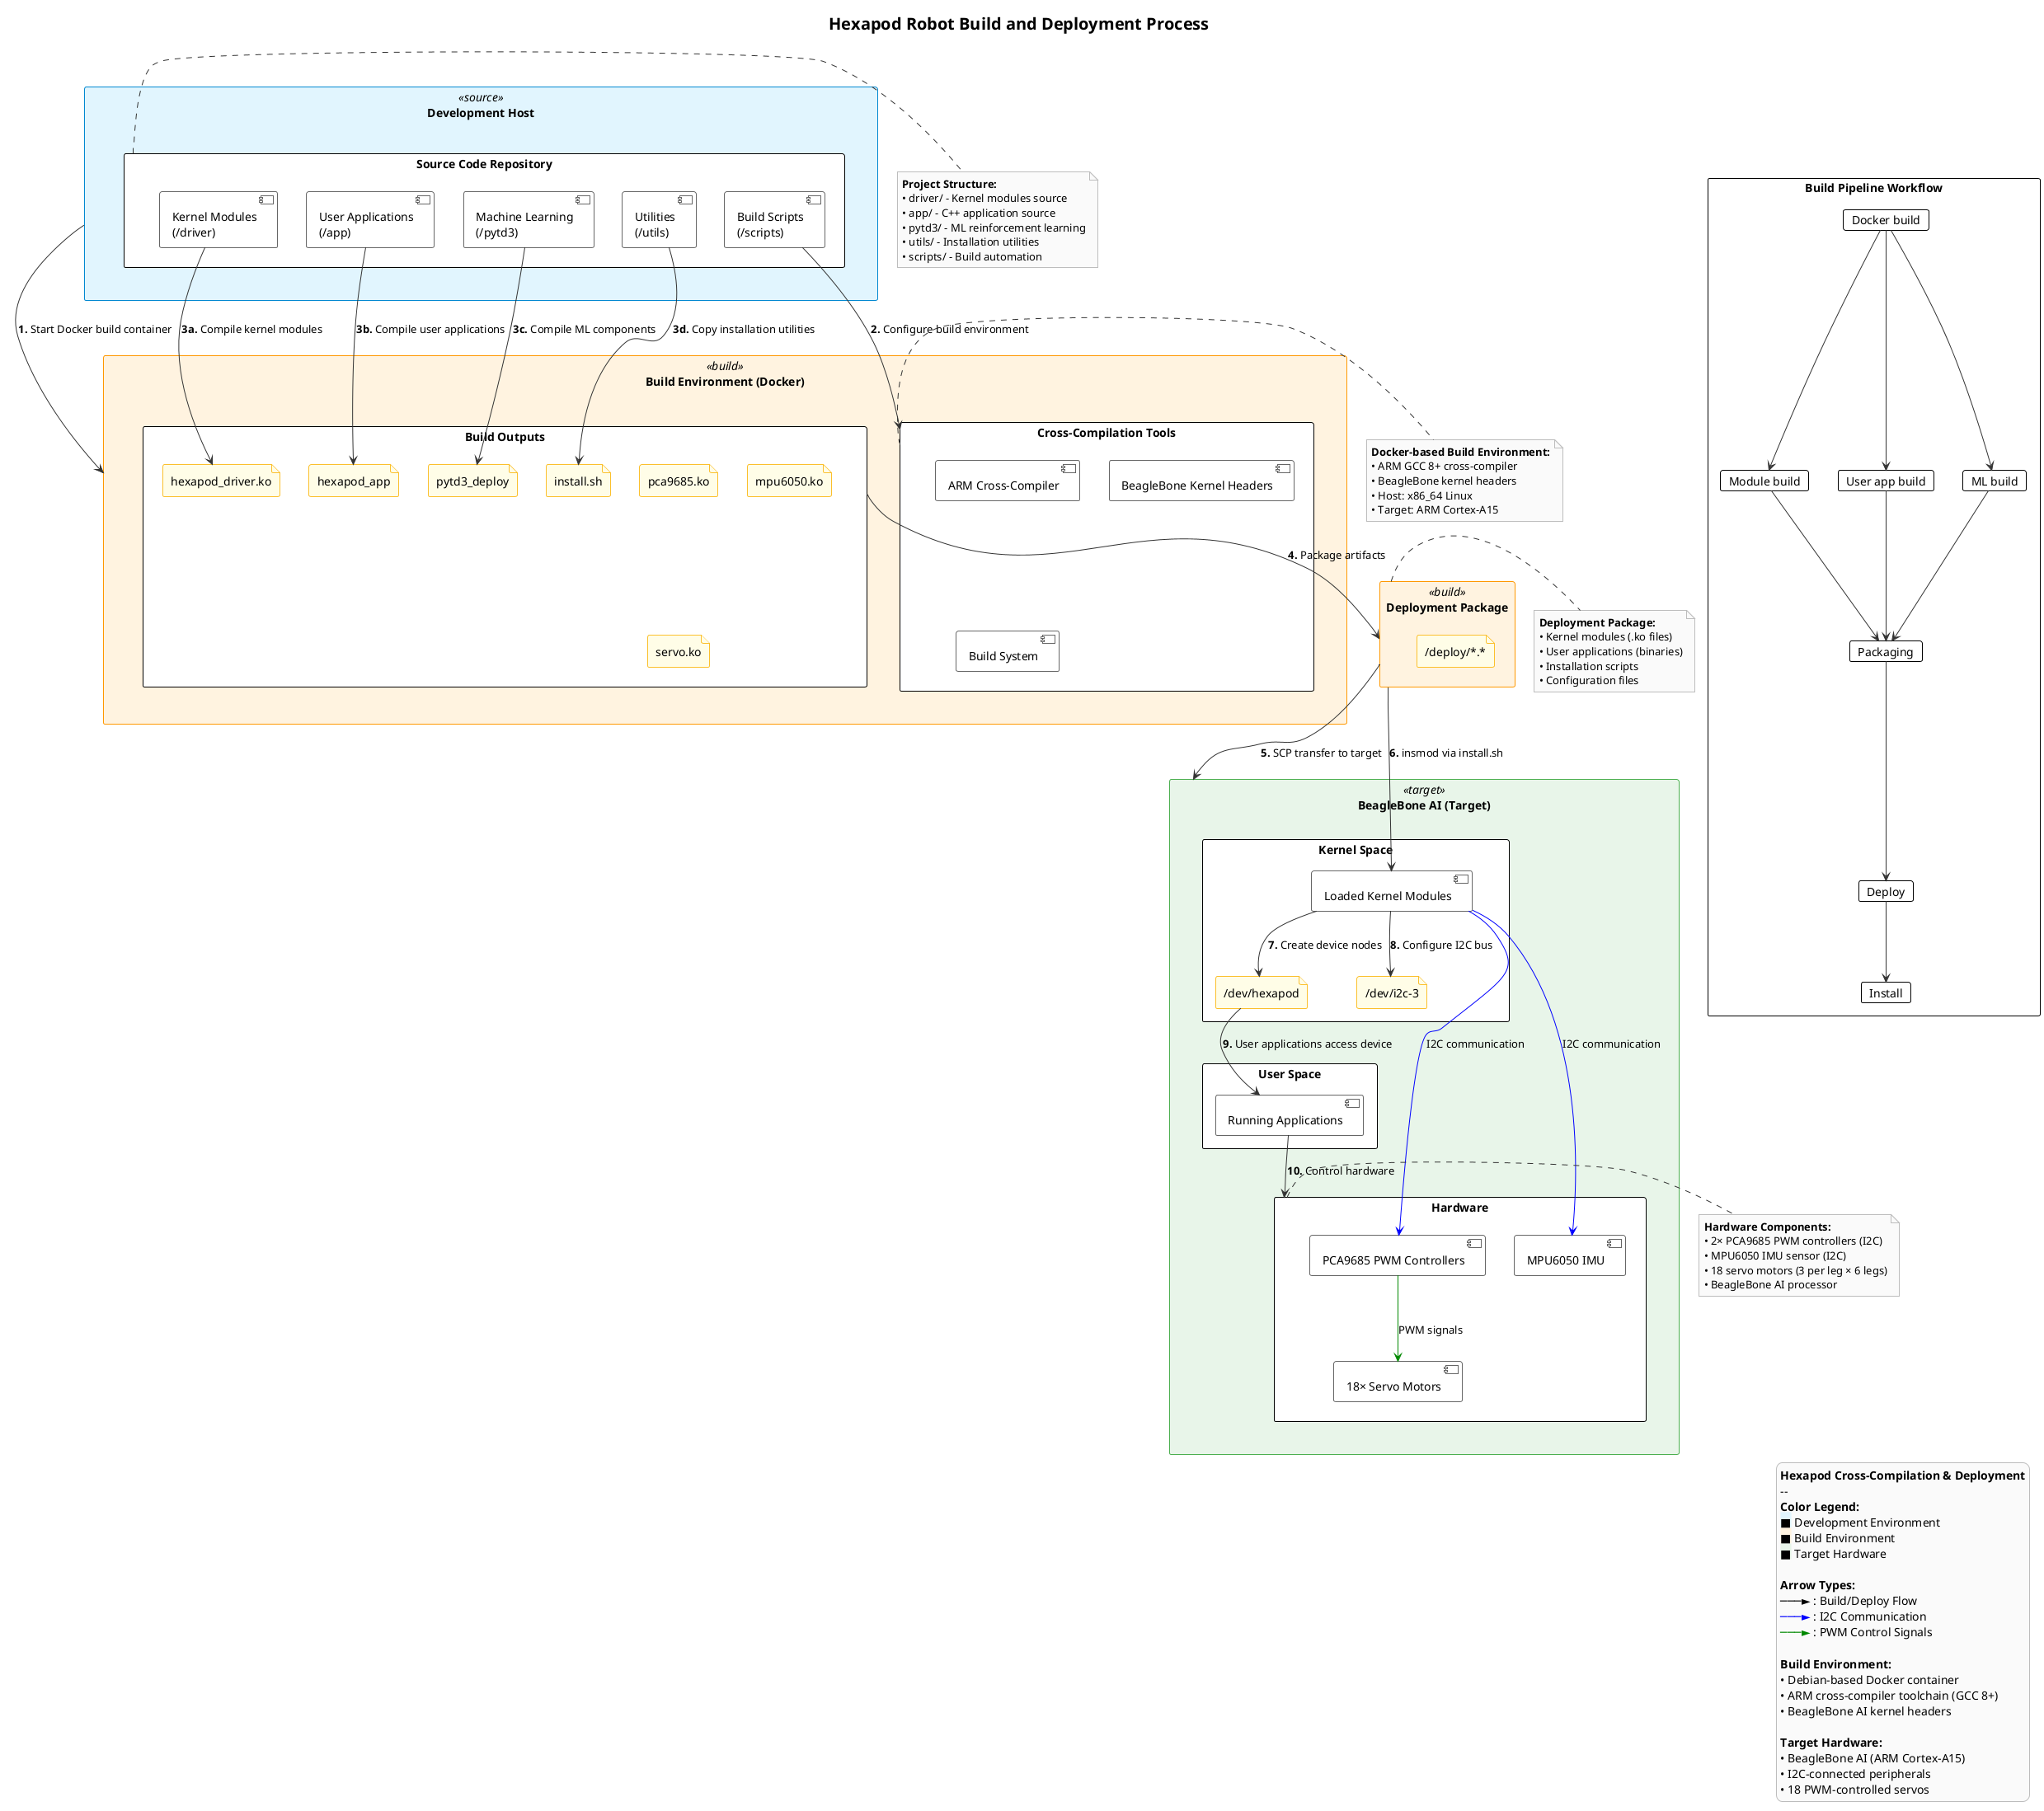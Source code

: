 /'
 * Hexapod Project - A Reinforcement Learning-based Autonomous Hexapod
 * Copyright (C) 2025  Nguyen Trong Phuc
 *
 * This program is free software; you can redistribute it and/or modify
 * it under the terms of the GNU General Public License as published by
 * the Free Software Foundation; either version 2 of the License, or
 * (at your option) any later version.
 *
 * This program is distributed in the hope that it will be useful,
 * but WITHOUT ANY WARRANTY; without even the implied warranty of
 * MERCHANTABILITY or FITNESS FOR A PARTICULAR PURPOSE.  See the
 * GNU General Public License for more details.
 *
 * You should have received a copy of the GNU General Public License
 * along with this program; if not, write to the Free Software Foundation,
 * Inc., 51 Franklin Street, Fifth Floor, Boston, MA 02110-1301 USA.
 '/

@startuml building

' Apply a clear, readable visual theme
!theme plain
skinparam {
    ArrowColor #333333
    FontName Arial
    
    rectangleBackgroundColor<<source>> #E1F5FE
    rectangleBorderColor<<source>> #0288D1
    
    rectangleBackgroundColor<<build>> #FFF3E0
    rectangleBorderColor<<build>> #FF9800
    
    rectangleBackgroundColor<<target>> #E8F5E9
    rectangleBorderColor<<target>> #4CAF50
    
    componentBackgroundColor #FFFFFF
    componentBorderColor #666666
    
    fileBackgroundColor #FFFDE7
    fileBorderColor #FBC02D
    
    noteBackgroundColor #FAFAFA
    noteBorderColor #BDBDBD
    
    activityBackgroundColor #FFFFFF
    activityBorderColor #666666
    
    legendBackgroundColor #FAFAFA
    legendBorderColor #BDBDBD
}

' Title
title <font size=20><b>Hexapod Robot Build and Deployment Process</b></font>

' ARCHITECTURE OVERVIEW
' =============================================================================

' Development host environment
rectangle "Development Host" as dev_host <<source>> {
    rectangle "Source Code Repository" as src {
        component "Kernel Modules\n(/driver)" as kernel_src
        component "User Applications\n(/app)" as app_src
        component "Machine Learning\n(/pytd3)" as ml_src
        component "Utilities\n(/utils)" as util_src
        component "Build Scripts\n(/scripts)" as build_scripts
    }
}

' Build environment
rectangle "Build Environment (Docker)" as build_env <<build>> {
    rectangle "Cross-Compilation Tools" as tools {
        component "ARM Cross-Compiler" as cross
        component "BeagleBone Kernel Headers" as kernel_headers
        component "Build System" as build_system
    }
    
    rectangle "Build Outputs" as build_out {
        file "hexapod_driver.ko" as driver_ko
        file "pca9685.ko" as pca_ko
        file "mpu6050.ko" as mpu_ko
        file "servo.ko" as servo_ko
        file "hexapod_app" as controller_bin
        file "pytd3_deploy" as td3_bin
        file "install.sh" as install_sh
    }
}

' Target device
rectangle "BeagleBone AI (Target)" as target <<target>> {
    rectangle "Kernel Space" as kernel_space {
        component "Loaded Kernel Modules" as loaded_modules
        file "/dev/hexapod" as dev_hexapod
        file "/dev/i2c-3" as dev_i2c
    }
    
    rectangle "User Space" as user_space {
        component "Running Applications" as apps
    }
    
    rectangle "Hardware" as hardware {
        component "PCA9685 PWM Controllers" as pwm_controllers
        component "MPU6050 IMU" as imu
        component "18× Servo Motors" as servos
    }
}

' BUILD PROCESS
' =============================================================================

' Steps in the build process with numbered connections
dev_host --> build_env: <b>1.</b> Start Docker build container
build_scripts --> tools: <b>2.</b> Configure build environment
kernel_src --> driver_ko: <b>3a.</b> Compile kernel modules
app_src --> controller_bin: <b>3b.</b> Compile user applications
ml_src --> td3_bin: <b>3c.</b> Compile ML components
util_src --> install_sh: <b>3d.</b> Copy installation utilities

' Group build outputs into a deploy package
rectangle "Deployment Package" as deploy <<build>> {
    file "/deploy/*.*" as deploy_files
}

build_out --> deploy: <b>4.</b> Package artifacts
deploy --> target: <b>5.</b> SCP transfer to target

' DEPLOYMENT PROCESS
' =============================================================================

' Show deployment steps on target
deploy --> loaded_modules: <b>6.</b> insmod via install.sh
loaded_modules --> dev_hexapod: <b>7.</b> Create device nodes
loaded_modules --> dev_i2c: <b>8.</b> Configure I2C bus
dev_hexapod --> apps: <b>9.</b> User applications access device
apps --> hardware: <b>10.</b> Control hardware

' Hardware connections
loaded_modules -[#0000FF]-> pwm_controllers: I2C communication
loaded_modules -[#0000FF]-> imu: I2C communication
pwm_controllers -[#008800]-> servos: PWM signals

' EXPLANATORY NOTES
' =============================================================================

note right of src
  <b>Project Structure:</b>
  • driver/ - Kernel modules source
  • app/ - C++ application source
  • pytd3/ - ML reinforcement learning
  • utils/ - Installation utilities
  • scripts/ - Build automation
end note

note right of tools
  <b>Docker-based Build Environment:</b>
  • ARM GCC 8+ cross-compiler
  • BeagleBone kernel headers
  • Host: x86_64 Linux
  • Target: ARM Cortex-A15
end note

note right of deploy
  <b>Deployment Package:</b>
  • Kernel modules (.ko files)
  • User applications (binaries)
  • Installation scripts
  • Configuration files
end note

note right of hardware
  <b>Hardware Components:</b>
  • 2× PCA9685 PWM controllers (I2C)
  • MPU6050 IMU sensor (I2C)
  • 18 servo motors (3 per leg × 6 legs)
  • BeagleBone AI processor
end note

' Build pipeline activity diagram
rectangle "Build Pipeline Workflow" as build_pipeline {
    card "Docker build" as docker_build #FFFFFF
    card "Module build" as module_build #FFFFFF
    card "User app build" as user_build #FFFFFF
    card "ML build" as ml_build #FFFFFF
    card "Packaging" as packaging #FFFFFF
    card "Deploy" as deploy_step #FFFFFF
    card "Install" as install #FFFFFF

    docker_build -down-> module_build
    docker_build -down-> user_build
    docker_build -down-> ml_build
    
    module_build -down-> packaging
    user_build -down-> packaging
    ml_build -down-> packaging
    
    packaging -down-> deploy_step
    deploy_step -down-> install
}

' LEGEND
' =============================================================================

legend right
  <b>Hexapod Cross-Compilation & Deployment</b>
  --
  <b>Color Legend:</b>
  <back:#E1F5FE>■</back> Development Environment
  <back:#FFF3E0>■</back> Build Environment
  <back:#E8F5E9>■</back> Target Hardware
  
  <b>Arrow Types:</b>
  ───► : Build/Deploy Flow
  <color #0000FF>───►</color> : I2C Communication
  <color #008800>───►</color> : PWM Control Signals
  
  <b>Build Environment:</b>
  • Debian-based Docker container
  • ARM cross-compiler toolchain (GCC 8+)
  • BeagleBone AI kernel headers
  
  <b>Target Hardware:</b>
  • BeagleBone AI (ARM Cortex-A15)
  • I2C-connected peripherals
  • 18 PWM-controlled servos
endlegend

@enduml
